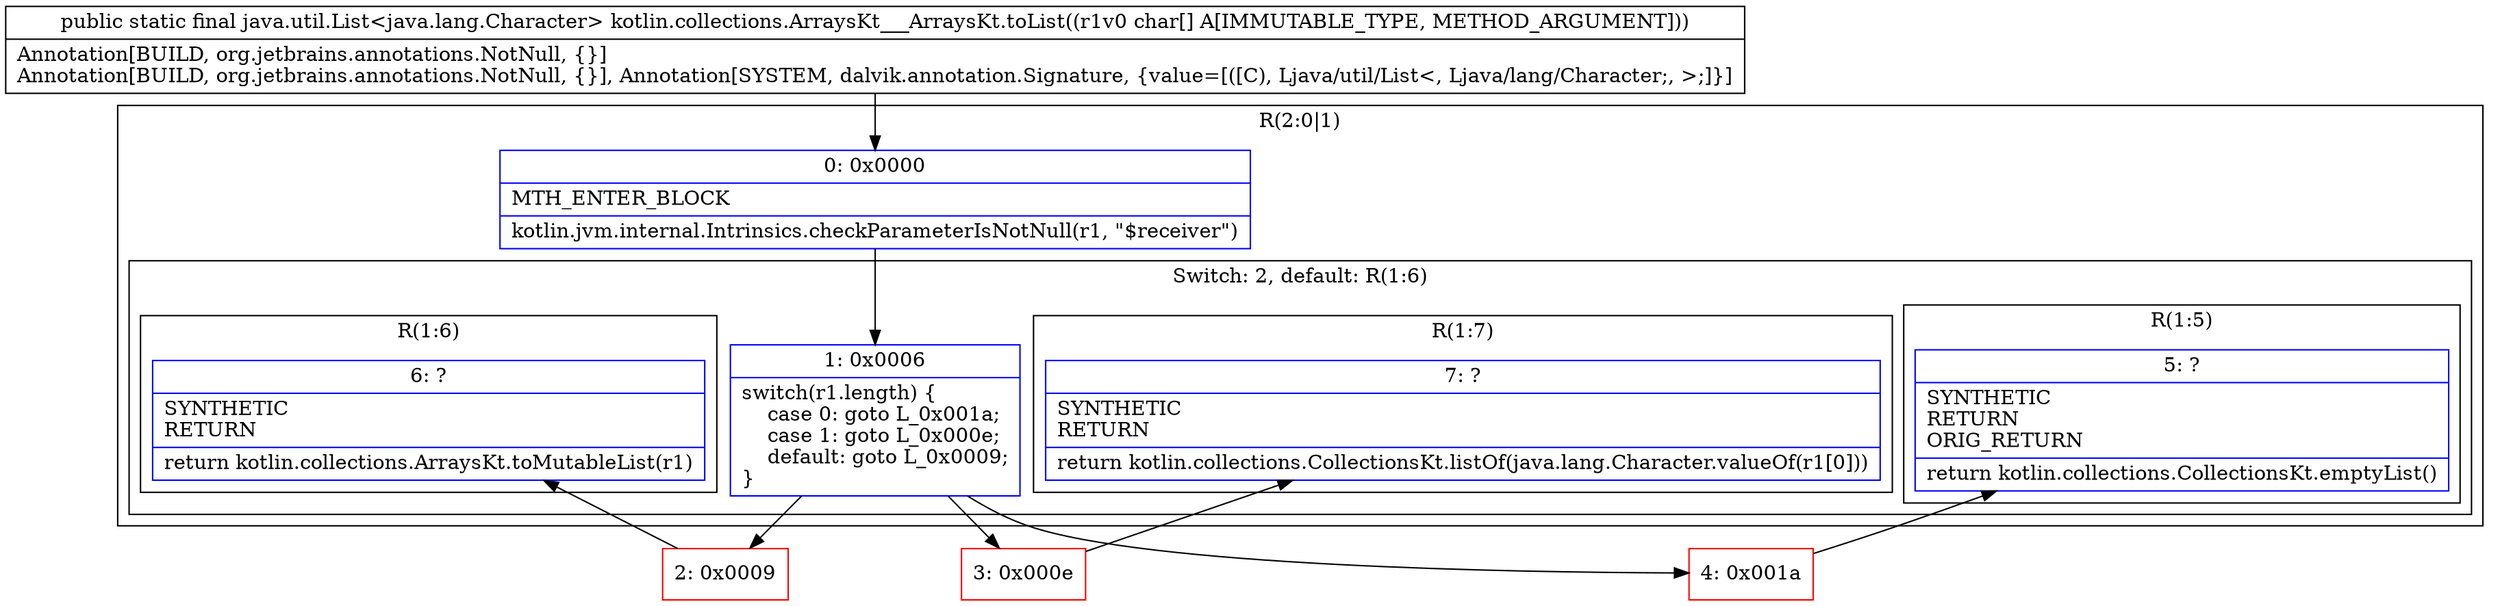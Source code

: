digraph "CFG forkotlin.collections.ArraysKt___ArraysKt.toList([C)Ljava\/util\/List;" {
subgraph cluster_Region_389027724 {
label = "R(2:0|1)";
node [shape=record,color=blue];
Node_0 [shape=record,label="{0\:\ 0x0000|MTH_ENTER_BLOCK\l|kotlin.jvm.internal.Intrinsics.checkParameterIsNotNull(r1, \"$receiver\")\l}"];
subgraph cluster_SwitchRegion_1574075913 {
label = "Switch: 2, default: R(1:6)";
node [shape=record,color=blue];
Node_1 [shape=record,label="{1\:\ 0x0006|switch(r1.length) \{\l    case 0: goto L_0x001a;\l    case 1: goto L_0x000e;\l    default: goto L_0x0009;\l\}\l}"];
subgraph cluster_Region_1355413390 {
label = "R(1:5)";
node [shape=record,color=blue];
Node_5 [shape=record,label="{5\:\ ?|SYNTHETIC\lRETURN\lORIG_RETURN\l|return kotlin.collections.CollectionsKt.emptyList()\l}"];
}
subgraph cluster_Region_376942957 {
label = "R(1:7)";
node [shape=record,color=blue];
Node_7 [shape=record,label="{7\:\ ?|SYNTHETIC\lRETURN\l|return kotlin.collections.CollectionsKt.listOf(java.lang.Character.valueOf(r1[0]))\l}"];
}
subgraph cluster_Region_32262232 {
label = "R(1:6)";
node [shape=record,color=blue];
Node_6 [shape=record,label="{6\:\ ?|SYNTHETIC\lRETURN\l|return kotlin.collections.ArraysKt.toMutableList(r1)\l}"];
}
}
}
Node_2 [shape=record,color=red,label="{2\:\ 0x0009}"];
Node_3 [shape=record,color=red,label="{3\:\ 0x000e}"];
Node_4 [shape=record,color=red,label="{4\:\ 0x001a}"];
MethodNode[shape=record,label="{public static final java.util.List\<java.lang.Character\> kotlin.collections.ArraysKt___ArraysKt.toList((r1v0 char[] A[IMMUTABLE_TYPE, METHOD_ARGUMENT]))  | Annotation[BUILD, org.jetbrains.annotations.NotNull, \{\}]\lAnnotation[BUILD, org.jetbrains.annotations.NotNull, \{\}], Annotation[SYSTEM, dalvik.annotation.Signature, \{value=[([C), Ljava\/util\/List\<, Ljava\/lang\/Character;, \>;]\}]\l}"];
MethodNode -> Node_0;
Node_0 -> Node_1;
Node_1 -> Node_2;
Node_1 -> Node_3;
Node_1 -> Node_4;
Node_2 -> Node_6;
Node_3 -> Node_7;
Node_4 -> Node_5;
}

